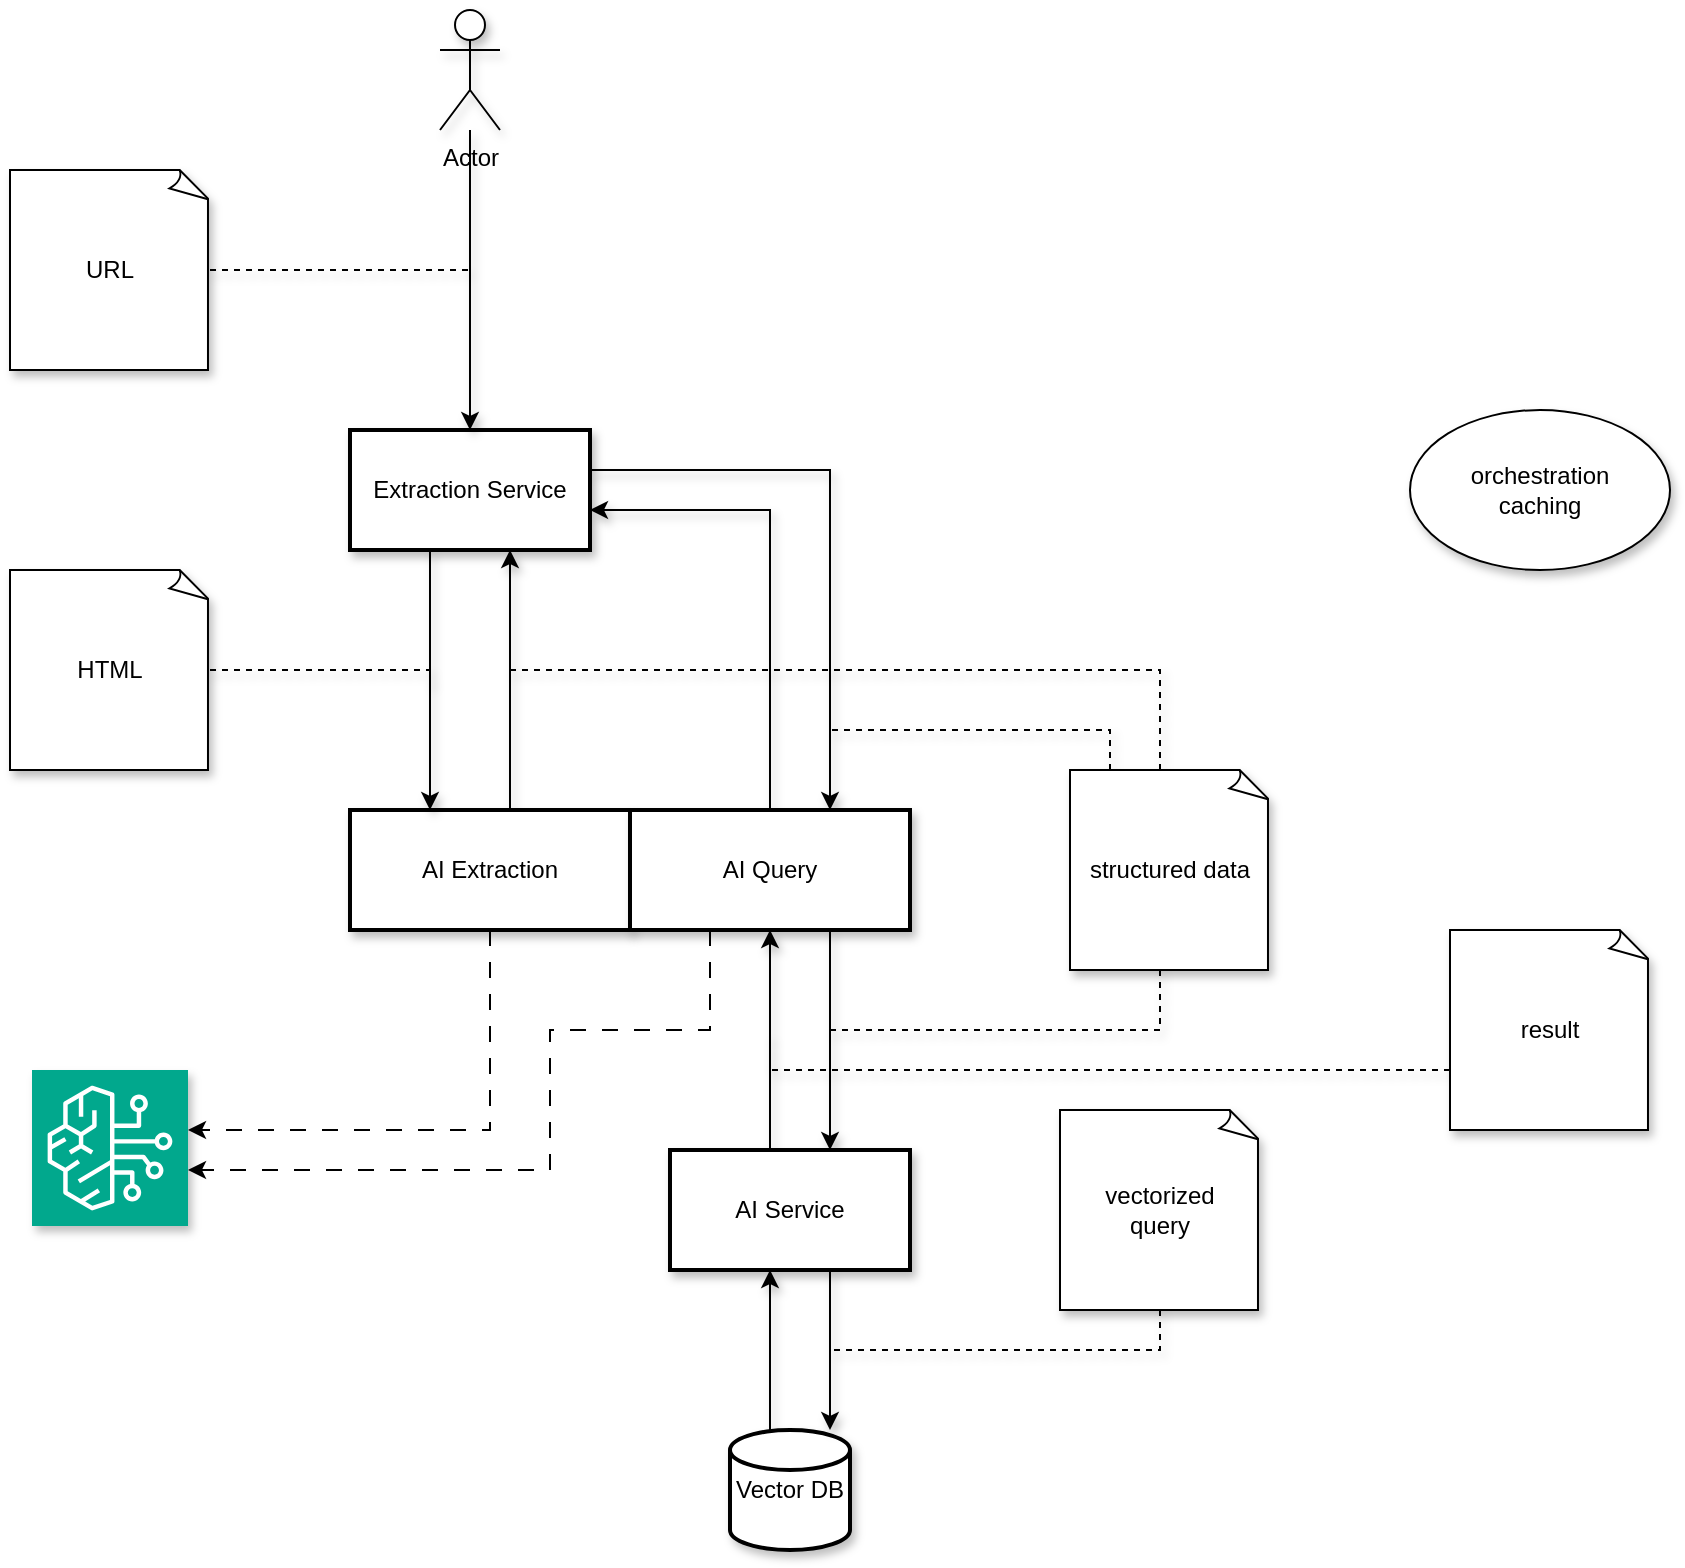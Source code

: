<mxfile version="28.2.5">
  <diagram name="Seite-1" id="jw7g62NoOhNAYAWx3Ehq">
    <mxGraphModel dx="1273" dy="1709" grid="1" gridSize="10" guides="1" tooltips="1" connect="1" arrows="1" fold="1" page="1" pageScale="1" pageWidth="827" pageHeight="1169" math="0" shadow="0">
      <root>
        <mxCell id="0" />
        <mxCell id="1" parent="0" />
        <mxCell id="2YuHJ0yPQVnFZAZd1jHV-4" style="edgeStyle=orthogonalEdgeStyle;rounded=0;orthogonalLoop=1;jettySize=auto;html=1;shadow=1;" parent="1" source="2YuHJ0yPQVnFZAZd1jHV-15" target="2YuHJ0yPQVnFZAZd1jHV-2" edge="1">
          <mxGeometry relative="1" as="geometry">
            <Array as="points">
              <mxPoint x="480" y="270" />
              <mxPoint x="480" y="270" />
            </Array>
          </mxGeometry>
        </mxCell>
        <mxCell id="2YuHJ0yPQVnFZAZd1jHV-16" style="edgeStyle=orthogonalEdgeStyle;rounded=0;orthogonalLoop=1;jettySize=auto;html=1;shadow=1;" parent="1" source="2YuHJ0yPQVnFZAZd1jHV-1" target="2YuHJ0yPQVnFZAZd1jHV-7" edge="1">
          <mxGeometry relative="1" as="geometry">
            <Array as="points">
              <mxPoint x="320" y="80" />
              <mxPoint x="320" y="80" />
            </Array>
          </mxGeometry>
        </mxCell>
        <mxCell id="2YuHJ0yPQVnFZAZd1jHV-32" style="edgeStyle=orthogonalEdgeStyle;rounded=0;orthogonalLoop=1;jettySize=auto;html=1;dashed=1;dashPattern=8 8;" parent="1" source="2YuHJ0yPQVnFZAZd1jHV-1" target="2YuHJ0yPQVnFZAZd1jHV-31" edge="1">
          <mxGeometry relative="1" as="geometry">
            <Array as="points">
              <mxPoint x="310" y="310" />
            </Array>
          </mxGeometry>
        </mxCell>
        <mxCell id="2YuHJ0yPQVnFZAZd1jHV-1" value="AI Extraction" style="whiteSpace=wrap;html=1;shadow=1;strokeWidth=2;" parent="1" vertex="1">
          <mxGeometry x="240" y="150" width="140" height="60" as="geometry" />
        </mxCell>
        <mxCell id="2YuHJ0yPQVnFZAZd1jHV-25" style="edgeStyle=orthogonalEdgeStyle;rounded=0;orthogonalLoop=1;jettySize=auto;html=1;shadow=1;" parent="1" source="2YuHJ0yPQVnFZAZd1jHV-2" target="2YuHJ0yPQVnFZAZd1jHV-15" edge="1">
          <mxGeometry relative="1" as="geometry">
            <Array as="points">
              <mxPoint x="450" y="270" />
              <mxPoint x="450" y="270" />
            </Array>
          </mxGeometry>
        </mxCell>
        <mxCell id="2YuHJ0yPQVnFZAZd1jHV-2" value="AI Service" style="whiteSpace=wrap;html=1;shadow=1;strokeWidth=2;" parent="1" vertex="1">
          <mxGeometry x="400" y="320" width="120" height="60" as="geometry" />
        </mxCell>
        <mxCell id="2YuHJ0yPQVnFZAZd1jHV-29" style="edgeStyle=orthogonalEdgeStyle;rounded=0;orthogonalLoop=1;jettySize=auto;html=1;shadow=1;" parent="1" source="2YuHJ0yPQVnFZAZd1jHV-5" target="2YuHJ0yPQVnFZAZd1jHV-2" edge="1">
          <mxGeometry relative="1" as="geometry">
            <Array as="points">
              <mxPoint x="450" y="420" />
              <mxPoint x="450" y="420" />
            </Array>
          </mxGeometry>
        </mxCell>
        <mxCell id="2YuHJ0yPQVnFZAZd1jHV-5" value="Vector DB" style="strokeWidth=2;html=1;shape=mxgraph.flowchart.database;whiteSpace=wrap;shadow=1;" parent="1" vertex="1">
          <mxGeometry x="430" y="460" width="60" height="60" as="geometry" />
        </mxCell>
        <mxCell id="2YuHJ0yPQVnFZAZd1jHV-6" style="edgeStyle=orthogonalEdgeStyle;rounded=0;orthogonalLoop=1;jettySize=auto;html=1;shadow=1;" parent="1" source="2YuHJ0yPQVnFZAZd1jHV-2" edge="1">
          <mxGeometry relative="1" as="geometry">
            <mxPoint x="480" y="460" as="targetPoint" />
            <Array as="points">
              <mxPoint x="480" y="460" />
            </Array>
          </mxGeometry>
        </mxCell>
        <mxCell id="2YuHJ0yPQVnFZAZd1jHV-10" style="edgeStyle=orthogonalEdgeStyle;rounded=0;orthogonalLoop=1;jettySize=auto;html=1;shadow=1;" parent="1" source="2YuHJ0yPQVnFZAZd1jHV-7" target="2YuHJ0yPQVnFZAZd1jHV-1" edge="1">
          <mxGeometry relative="1" as="geometry">
            <Array as="points">
              <mxPoint x="280" y="90" />
              <mxPoint x="280" y="90" />
            </Array>
          </mxGeometry>
        </mxCell>
        <mxCell id="2YuHJ0yPQVnFZAZd1jHV-18" style="edgeStyle=orthogonalEdgeStyle;rounded=0;orthogonalLoop=1;jettySize=auto;html=1;shadow=1;" parent="1" source="2YuHJ0yPQVnFZAZd1jHV-7" target="2YuHJ0yPQVnFZAZd1jHV-15" edge="1">
          <mxGeometry relative="1" as="geometry">
            <Array as="points">
              <mxPoint x="480" y="-20" />
            </Array>
          </mxGeometry>
        </mxCell>
        <mxCell id="2YuHJ0yPQVnFZAZd1jHV-7" value="Extraction Service" style="whiteSpace=wrap;html=1;shadow=1;strokeWidth=2;" parent="1" vertex="1">
          <mxGeometry x="240" y="-40" width="120" height="60" as="geometry" />
        </mxCell>
        <mxCell id="2YuHJ0yPQVnFZAZd1jHV-9" style="edgeStyle=orthogonalEdgeStyle;rounded=0;orthogonalLoop=1;jettySize=auto;html=1;dashed=1;strokeColor=default;align=center;verticalAlign=middle;fontFamily=Helvetica;fontSize=11;fontColor=default;labelBackgroundColor=default;endArrow=none;endFill=0;shadow=1;" parent="1" source="2YuHJ0yPQVnFZAZd1jHV-8" edge="1">
          <mxGeometry relative="1" as="geometry">
            <mxPoint x="300" y="-120" as="targetPoint" />
            <Array as="points">
              <mxPoint x="280" y="-120" />
            </Array>
          </mxGeometry>
        </mxCell>
        <mxCell id="2YuHJ0yPQVnFZAZd1jHV-8" value="URL" style="whiteSpace=wrap;html=1;shape=mxgraph.basic.document;shadow=1;" parent="1" vertex="1">
          <mxGeometry x="70" y="-170" width="100" height="100" as="geometry" />
        </mxCell>
        <mxCell id="2YuHJ0yPQVnFZAZd1jHV-12" style="edgeStyle=orthogonalEdgeStyle;rounded=0;orthogonalLoop=1;jettySize=auto;html=1;dashed=1;strokeColor=default;align=center;verticalAlign=middle;fontFamily=Helvetica;fontSize=11;fontColor=default;labelBackgroundColor=default;endArrow=none;startArrow=none;startFill=0;endFill=0;shadow=1;" parent="1" source="2YuHJ0yPQVnFZAZd1jHV-11" edge="1">
          <mxGeometry relative="1" as="geometry">
            <mxPoint x="280" y="90" as="targetPoint" />
            <Array as="points">
              <mxPoint x="280" y="80" />
            </Array>
          </mxGeometry>
        </mxCell>
        <mxCell id="2YuHJ0yPQVnFZAZd1jHV-11" value="HTML" style="whiteSpace=wrap;html=1;shape=mxgraph.basic.document;shadow=1;" parent="1" vertex="1">
          <mxGeometry x="70" y="30" width="100" height="100" as="geometry" />
        </mxCell>
        <mxCell id="2YuHJ0yPQVnFZAZd1jHV-14" style="edgeStyle=orthogonalEdgeStyle;rounded=0;orthogonalLoop=1;jettySize=auto;html=1;dashed=1;strokeColor=default;align=center;verticalAlign=middle;fontFamily=Helvetica;fontSize=11;fontColor=default;labelBackgroundColor=default;endArrow=none;endFill=0;shadow=1;" parent="1" source="2YuHJ0yPQVnFZAZd1jHV-13" edge="1">
          <mxGeometry relative="1" as="geometry">
            <mxPoint x="480" y="420" as="targetPoint" />
            <Array as="points">
              <mxPoint x="645" y="420" />
            </Array>
          </mxGeometry>
        </mxCell>
        <mxCell id="2YuHJ0yPQVnFZAZd1jHV-13" value="vectorized&lt;br&gt;query" style="whiteSpace=wrap;html=1;shape=mxgraph.basic.document;shadow=1;" parent="1" vertex="1">
          <mxGeometry x="595" y="300" width="100" height="100" as="geometry" />
        </mxCell>
        <mxCell id="2YuHJ0yPQVnFZAZd1jHV-30" style="edgeStyle=orthogonalEdgeStyle;rounded=0;orthogonalLoop=1;jettySize=auto;html=1;shadow=1;" parent="1" source="2YuHJ0yPQVnFZAZd1jHV-15" target="2YuHJ0yPQVnFZAZd1jHV-7" edge="1">
          <mxGeometry relative="1" as="geometry">
            <Array as="points">
              <mxPoint x="450" />
            </Array>
          </mxGeometry>
        </mxCell>
        <mxCell id="2YuHJ0yPQVnFZAZd1jHV-33" style="edgeStyle=orthogonalEdgeStyle;rounded=0;orthogonalLoop=1;jettySize=auto;html=1;dashed=1;dashPattern=8 8;" parent="1" source="2YuHJ0yPQVnFZAZd1jHV-15" target="2YuHJ0yPQVnFZAZd1jHV-31" edge="1">
          <mxGeometry relative="1" as="geometry">
            <Array as="points">
              <mxPoint x="420" y="260" />
              <mxPoint x="340" y="260" />
              <mxPoint x="340" y="330" />
            </Array>
          </mxGeometry>
        </mxCell>
        <mxCell id="2YuHJ0yPQVnFZAZd1jHV-15" value="AI Query" style="whiteSpace=wrap;html=1;shadow=1;strokeWidth=2;" parent="1" vertex="1">
          <mxGeometry x="380" y="150" width="140" height="60" as="geometry" />
        </mxCell>
        <mxCell id="2YuHJ0yPQVnFZAZd1jHV-17" value="orchestration&lt;br&gt;caching" style="ellipse;whiteSpace=wrap;html=1;shadow=1;" parent="1" vertex="1">
          <mxGeometry x="770" y="-50" width="130" height="80" as="geometry" />
        </mxCell>
        <mxCell id="2YuHJ0yPQVnFZAZd1jHV-20" style="edgeStyle=orthogonalEdgeStyle;rounded=0;orthogonalLoop=1;jettySize=auto;html=1;dashed=1;strokeColor=default;align=center;verticalAlign=middle;fontFamily=Helvetica;fontSize=11;fontColor=default;labelBackgroundColor=default;endArrow=none;endFill=0;shadow=1;" parent="1" source="2YuHJ0yPQVnFZAZd1jHV-19" edge="1">
          <mxGeometry relative="1" as="geometry">
            <mxPoint x="320" y="80" as="targetPoint" />
            <Array as="points">
              <mxPoint x="645" y="80" />
              <mxPoint x="320" y="80" />
            </Array>
          </mxGeometry>
        </mxCell>
        <mxCell id="2YuHJ0yPQVnFZAZd1jHV-21" style="edgeStyle=orthogonalEdgeStyle;rounded=0;orthogonalLoop=1;jettySize=auto;html=1;dashed=1;strokeColor=default;align=center;verticalAlign=middle;fontFamily=Helvetica;fontSize=11;fontColor=default;labelBackgroundColor=default;endArrow=none;endFill=0;shadow=1;" parent="1" source="2YuHJ0yPQVnFZAZd1jHV-19" edge="1">
          <mxGeometry relative="1" as="geometry">
            <mxPoint x="480" y="110" as="targetPoint" />
            <Array as="points">
              <mxPoint x="620" y="110" />
            </Array>
          </mxGeometry>
        </mxCell>
        <mxCell id="2YuHJ0yPQVnFZAZd1jHV-22" style="edgeStyle=orthogonalEdgeStyle;rounded=0;orthogonalLoop=1;jettySize=auto;html=1;dashed=1;strokeColor=default;align=center;verticalAlign=middle;fontFamily=Helvetica;fontSize=11;fontColor=default;labelBackgroundColor=default;endArrow=none;endFill=0;shadow=1;" parent="1" source="2YuHJ0yPQVnFZAZd1jHV-19" edge="1">
          <mxGeometry relative="1" as="geometry">
            <mxPoint x="480" y="260" as="targetPoint" />
            <Array as="points">
              <mxPoint x="645" y="260" />
            </Array>
          </mxGeometry>
        </mxCell>
        <mxCell id="2YuHJ0yPQVnFZAZd1jHV-19" value="structured data" style="whiteSpace=wrap;html=1;shape=mxgraph.basic.document;shadow=1;strokeColor=default;align=center;verticalAlign=middle;fontFamily=Helvetica;fontSize=12;fontColor=default;fillColor=default;" parent="1" vertex="1">
          <mxGeometry x="600" y="130" width="100" height="100" as="geometry" />
        </mxCell>
        <mxCell id="2YuHJ0yPQVnFZAZd1jHV-26" style="edgeStyle=orthogonalEdgeStyle;rounded=0;orthogonalLoop=1;jettySize=auto;html=1;dashed=1;strokeColor=default;align=center;verticalAlign=middle;fontFamily=Helvetica;fontSize=11;fontColor=default;labelBackgroundColor=default;endArrow=none;endFill=0;shadow=1;" parent="1" source="2YuHJ0yPQVnFZAZd1jHV-24" edge="1">
          <mxGeometry relative="1" as="geometry">
            <mxPoint x="450" y="260" as="targetPoint" />
            <Array as="points">
              <mxPoint x="450" y="280" />
            </Array>
          </mxGeometry>
        </mxCell>
        <mxCell id="2YuHJ0yPQVnFZAZd1jHV-24" value="result" style="whiteSpace=wrap;html=1;shape=mxgraph.basic.document;shadow=1;" parent="1" vertex="1">
          <mxGeometry x="790" y="210" width="100" height="100" as="geometry" />
        </mxCell>
        <mxCell id="2YuHJ0yPQVnFZAZd1jHV-28" style="edgeStyle=orthogonalEdgeStyle;rounded=0;orthogonalLoop=1;jettySize=auto;html=1;entryX=0.5;entryY=0;entryDx=0;entryDy=0;shadow=1;" parent="1" source="2YuHJ0yPQVnFZAZd1jHV-27" target="2YuHJ0yPQVnFZAZd1jHV-7" edge="1">
          <mxGeometry relative="1" as="geometry" />
        </mxCell>
        <mxCell id="2YuHJ0yPQVnFZAZd1jHV-27" value="Actor" style="shape=umlActor;verticalLabelPosition=bottom;verticalAlign=top;html=1;outlineConnect=0;shadow=1;" parent="1" vertex="1">
          <mxGeometry x="285" y="-250" width="30" height="60" as="geometry" />
        </mxCell>
        <mxCell id="2YuHJ0yPQVnFZAZd1jHV-31" value="" style="sketch=0;points=[[0,0,0],[0.25,0,0],[0.5,0,0],[0.75,0,0],[1,0,0],[0,1,0],[0.25,1,0],[0.5,1,0],[0.75,1,0],[1,1,0],[0,0.25,0],[0,0.5,0],[0,0.75,0],[1,0.25,0],[1,0.5,0],[1,0.75,0]];outlineConnect=0;fontColor=#232F3E;fillColor=#01A88D;strokeColor=#ffffff;dashed=0;verticalLabelPosition=bottom;verticalAlign=top;align=center;html=1;fontSize=12;fontStyle=0;aspect=fixed;shape=mxgraph.aws4.resourceIcon;resIcon=mxgraph.aws4.bedrock;shadow=1;" parent="1" vertex="1">
          <mxGeometry x="81" y="280" width="78" height="78" as="geometry" />
        </mxCell>
      </root>
    </mxGraphModel>
  </diagram>
</mxfile>
